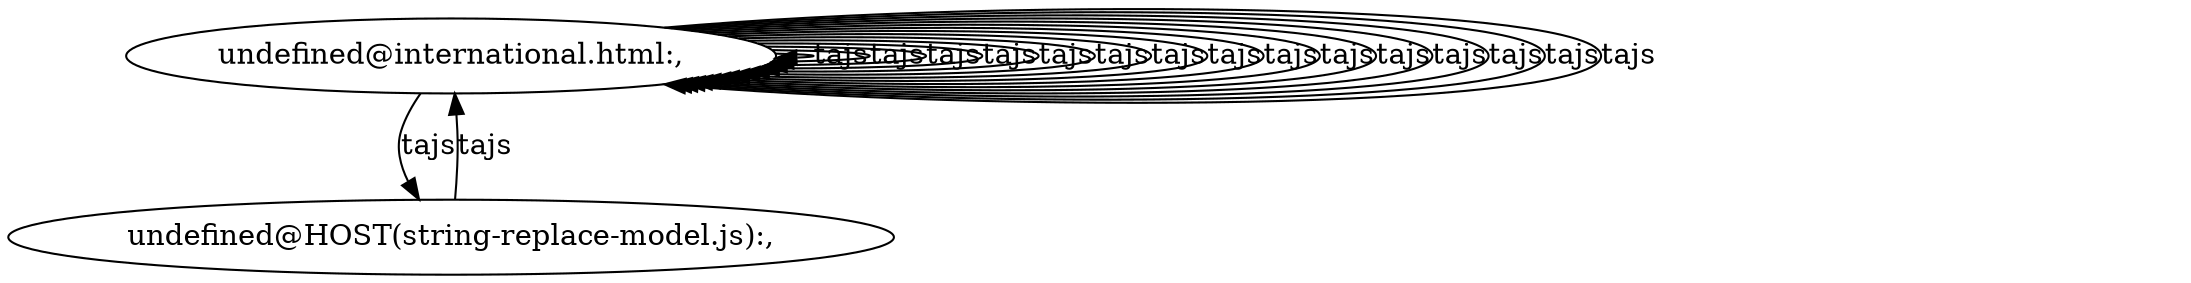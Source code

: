 digraph lacunaCG {
 "undefined@international.html:," -> "undefined@international.html:," [label="tajs" ];
 "undefined@international.html:," -> "undefined@international.html:," [label="tajs" ];
 "undefined@international.html:," -> "undefined@international.html:," [label="tajs" ];
 "undefined@international.html:," -> "undefined@international.html:," [label="tajs" ];
 "undefined@international.html:," -> "undefined@international.html:," [label="tajs" ];
 "undefined@international.html:," -> "undefined@international.html:," [label="tajs" ];
 "undefined@international.html:," -> "undefined@international.html:," [label="tajs" ];
 "undefined@international.html:," -> "undefined@international.html:," [label="tajs" ];
 "undefined@international.html:," -> "undefined@international.html:," [label="tajs" ];
 "undefined@international.html:," -> "undefined@international.html:," [label="tajs" ];
 "undefined@international.html:," -> "undefined@international.html:," [label="tajs" ];
 "undefined@international.html:," -> "undefined@international.html:," [label="tajs" ];
 "undefined@international.html:," -> "undefined@international.html:," [label="tajs" ];
 "undefined@international.html:," -> "undefined@international.html:," [label="tajs" ];
 "undefined@international.html:," -> "undefined@international.html:," [label="tajs" ];
 "undefined@international.html:," -> "undefined@HOST(string-replace-model.js):," [label="tajs" ];
 "undefined@HOST(string-replace-model.js):," -> "undefined@international.html:," [label="tajs" ];
 }